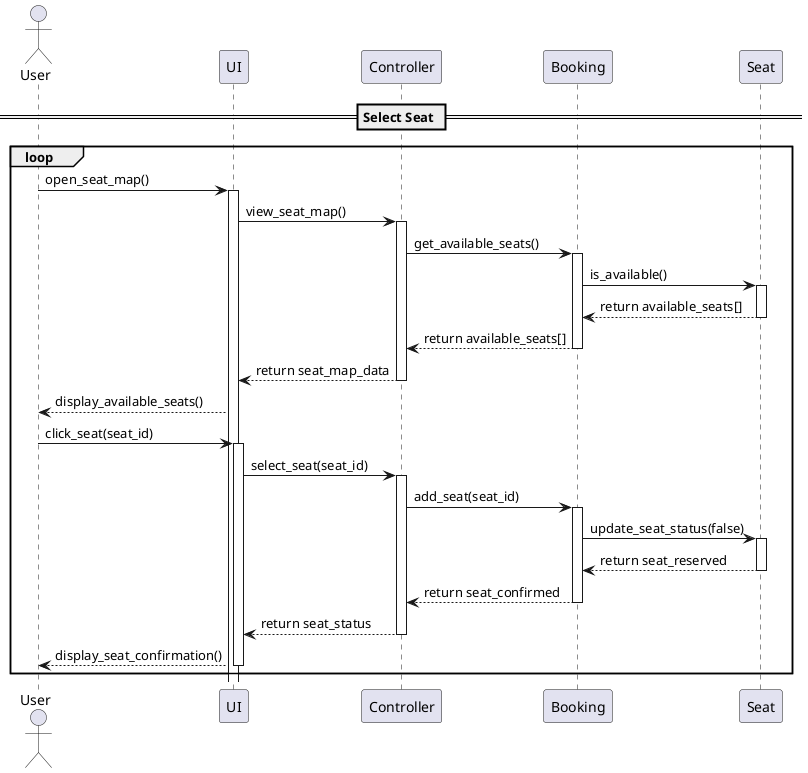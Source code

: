 @startuml SelectSeat
actor "User" as user
participant UI
participant Controller
participant Booking
participant Seat

== Select Seat ==

loop
    user -> UI: open_seat_map()
    activate UI
    UI -> Controller: view_seat_map()
    activate Controller
    Controller -> Booking: get_available_seats()
    activate Booking 
    Booking -> Seat: is_available()
    activate Seat 
    Seat --> Booking: return available_seats[]
    deactivate Seat
    Booking --> Controller: return available_seats[]
    deactivate Booking
    Controller --> UI: return seat_map_data
    deactivate Controller
    UI --> user: display_available_seats()
    
    user -> UI: click_seat(seat_id)
    activate UI
    UI -> Controller: select_seat(seat_id)
    activate Controller
    Controller -> Booking: add_seat(seat_id)
    activate Booking 
    Booking -> Seat: update_seat_status(false)
    activate Seat 
    Seat --> Booking: return seat_reserved
    deactivate Seat
    Booking --> Controller: return seat_confirmed
    deactivate Booking
    Controller --> UI: return seat_status
    deactivate Controller
    UI --> user: display_seat_confirmation()
    deactivate UI
end

@enduml
